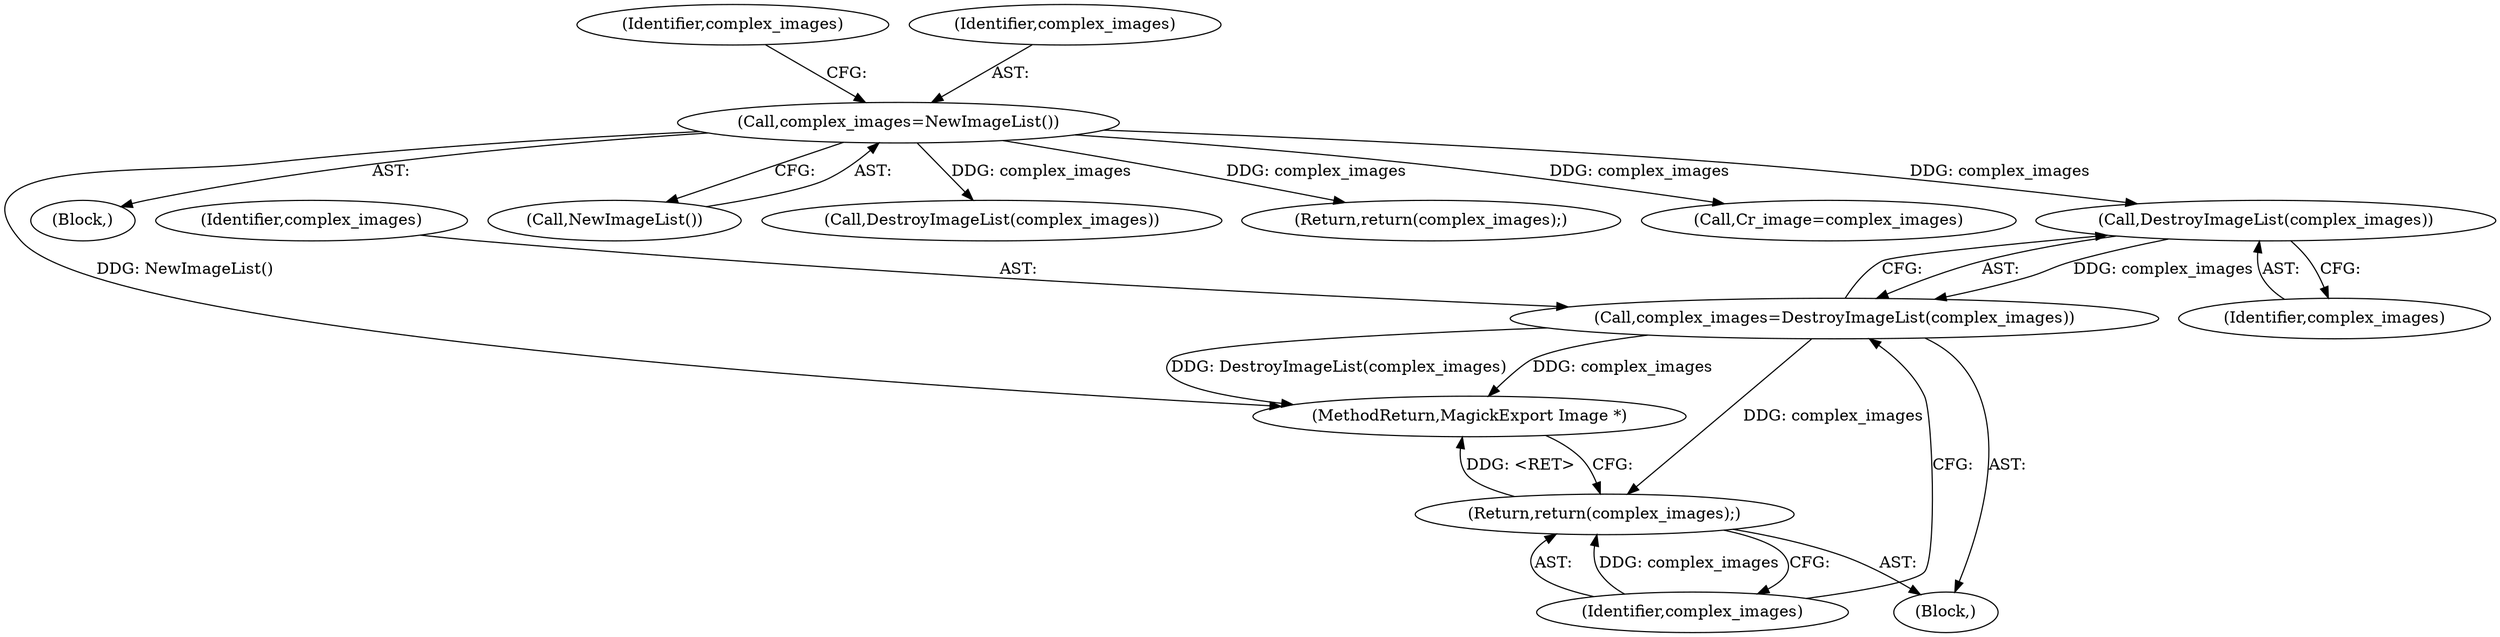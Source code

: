 digraph "0_ImageMagick6_19651f3db63fa1511ed83a348c4c82fa553f8d01_0@pointer" {
"1000248" [label="(Call,DestroyImageList(complex_images))"];
"1000224" [label="(Call,complex_images=NewImageList())"];
"1000246" [label="(Call,complex_images=DestroyImageList(complex_images))"];
"1000250" [label="(Return,return(complex_images);)"];
"1000251" [label="(Identifier,complex_images)"];
"1000224" [label="(Call,complex_images=NewImageList())"];
"1000245" [label="(Block,)"];
"1000250" [label="(Return,return(complex_images);)"];
"1000105" [label="(Block,)"];
"1000229" [label="(Identifier,complex_images)"];
"1001646" [label="(MethodReturn,MagickExport Image *)"];
"1000226" [label="(Call,NewImageList())"];
"1000249" [label="(Identifier,complex_images)"];
"1000247" [label="(Identifier,complex_images)"];
"1001642" [label="(Call,DestroyImageList(complex_images))"];
"1000225" [label="(Identifier,complex_images)"];
"1001644" [label="(Return,return(complex_images);)"];
"1000332" [label="(Call,Cr_image=complex_images)"];
"1000246" [label="(Call,complex_images=DestroyImageList(complex_images))"];
"1000248" [label="(Call,DestroyImageList(complex_images))"];
"1000248" -> "1000246"  [label="AST: "];
"1000248" -> "1000249"  [label="CFG: "];
"1000249" -> "1000248"  [label="AST: "];
"1000246" -> "1000248"  [label="CFG: "];
"1000248" -> "1000246"  [label="DDG: complex_images"];
"1000224" -> "1000248"  [label="DDG: complex_images"];
"1000224" -> "1000105"  [label="AST: "];
"1000224" -> "1000226"  [label="CFG: "];
"1000225" -> "1000224"  [label="AST: "];
"1000226" -> "1000224"  [label="AST: "];
"1000229" -> "1000224"  [label="CFG: "];
"1000224" -> "1001646"  [label="DDG: NewImageList()"];
"1000224" -> "1000332"  [label="DDG: complex_images"];
"1000224" -> "1001642"  [label="DDG: complex_images"];
"1000224" -> "1001644"  [label="DDG: complex_images"];
"1000246" -> "1000245"  [label="AST: "];
"1000247" -> "1000246"  [label="AST: "];
"1000251" -> "1000246"  [label="CFG: "];
"1000246" -> "1001646"  [label="DDG: DestroyImageList(complex_images)"];
"1000246" -> "1001646"  [label="DDG: complex_images"];
"1000246" -> "1000250"  [label="DDG: complex_images"];
"1000250" -> "1000245"  [label="AST: "];
"1000250" -> "1000251"  [label="CFG: "];
"1000251" -> "1000250"  [label="AST: "];
"1001646" -> "1000250"  [label="CFG: "];
"1000250" -> "1001646"  [label="DDG: <RET>"];
"1000251" -> "1000250"  [label="DDG: complex_images"];
}
